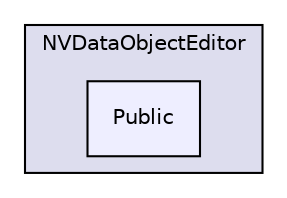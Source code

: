 digraph "Public" {
  compound=true
  node [ fontsize="10", fontname="Helvetica"];
  edge [ labelfontsize="10", labelfontname="Helvetica"];
  subgraph clusterdir_4cec7a22204615ddff340c00497da530 {
    graph [ bgcolor="#ddddee", pencolor="black", label="NVDataObjectEditor" fontname="Helvetica", fontsize="10", URL="dir_4cec7a22204615ddff340c00497da530.html"]
  dir_986cc062779a08ef1d82e9e29bcdce09 [shape=box, label="Public", style="filled", fillcolor="#eeeeff", pencolor="black", URL="dir_986cc062779a08ef1d82e9e29bcdce09.html"];
  }
}
